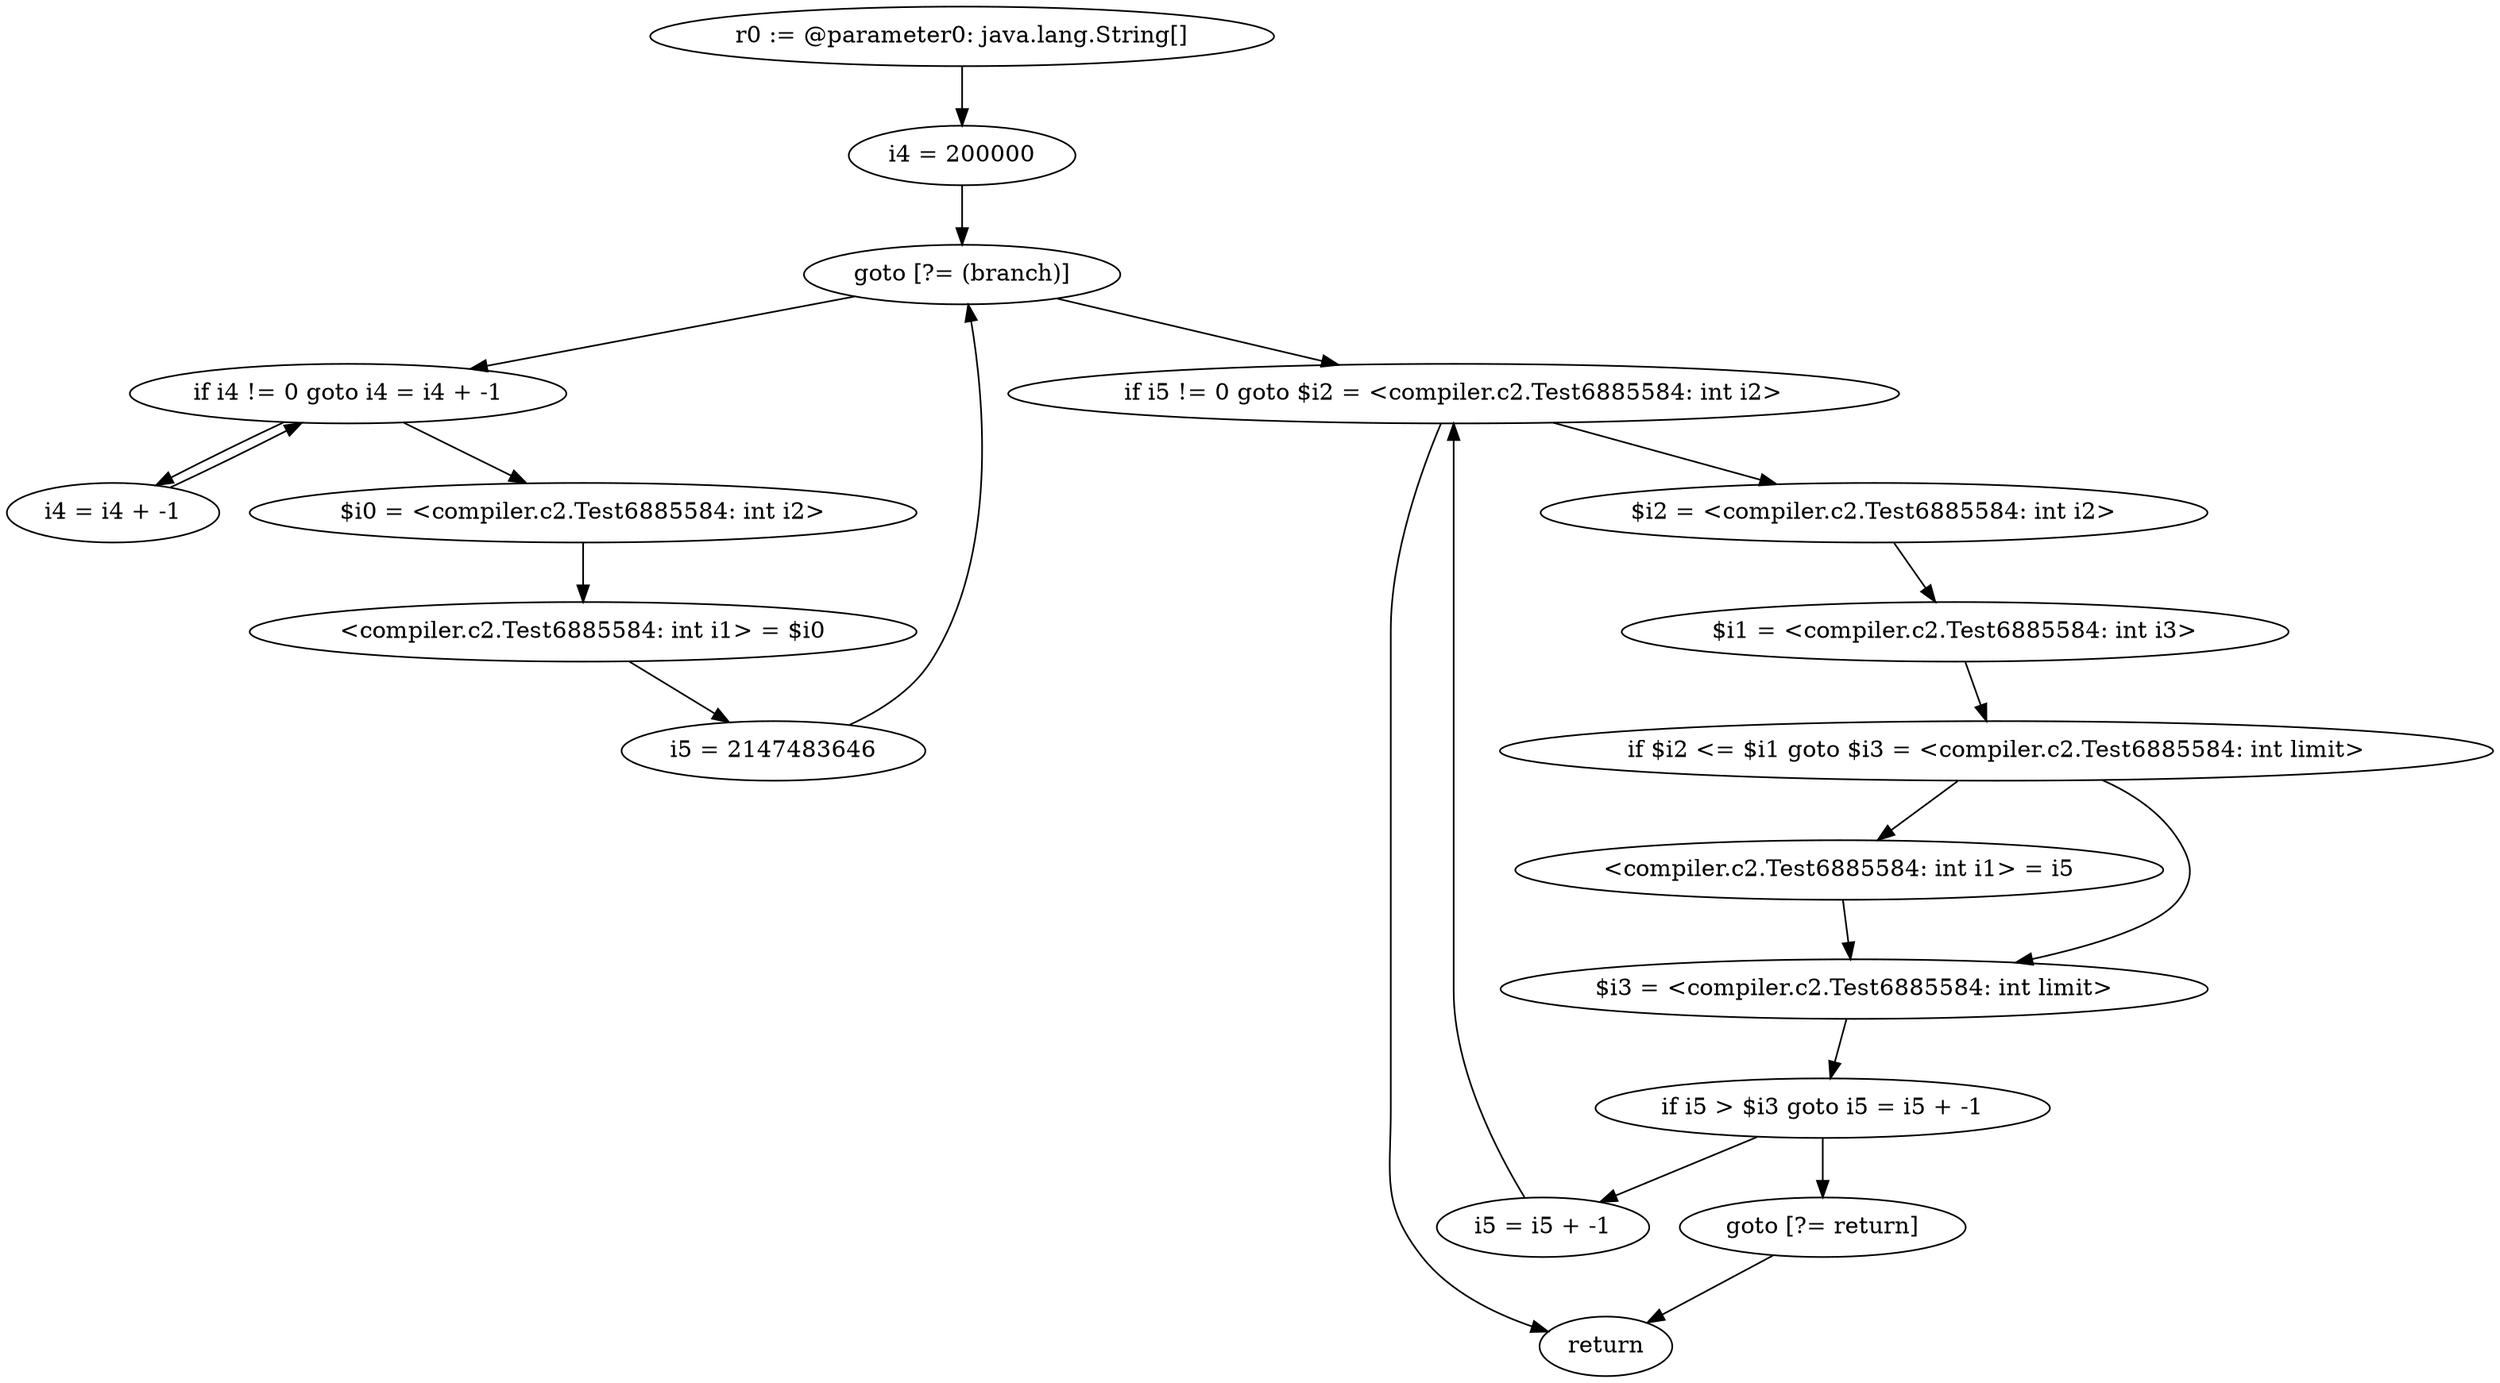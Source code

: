 digraph "unitGraph" {
    "r0 := @parameter0: java.lang.String[]"
    "i4 = 200000"
    "goto [?= (branch)]"
    "i4 = i4 + -1"
    "if i4 != 0 goto i4 = i4 + -1"
    "$i0 = <compiler.c2.Test6885584: int i2>"
    "<compiler.c2.Test6885584: int i1> = $i0"
    "i5 = 2147483646"
    "$i2 = <compiler.c2.Test6885584: int i2>"
    "$i1 = <compiler.c2.Test6885584: int i3>"
    "if $i2 <= $i1 goto $i3 = <compiler.c2.Test6885584: int limit>"
    "<compiler.c2.Test6885584: int i1> = i5"
    "$i3 = <compiler.c2.Test6885584: int limit>"
    "if i5 > $i3 goto i5 = i5 + -1"
    "goto [?= return]"
    "i5 = i5 + -1"
    "if i5 != 0 goto $i2 = <compiler.c2.Test6885584: int i2>"
    "return"
    "r0 := @parameter0: java.lang.String[]"->"i4 = 200000";
    "i4 = 200000"->"goto [?= (branch)]";
    "goto [?= (branch)]"->"if i4 != 0 goto i4 = i4 + -1";
    "i4 = i4 + -1"->"if i4 != 0 goto i4 = i4 + -1";
    "if i4 != 0 goto i4 = i4 + -1"->"$i0 = <compiler.c2.Test6885584: int i2>";
    "if i4 != 0 goto i4 = i4 + -1"->"i4 = i4 + -1";
    "$i0 = <compiler.c2.Test6885584: int i2>"->"<compiler.c2.Test6885584: int i1> = $i0";
    "<compiler.c2.Test6885584: int i1> = $i0"->"i5 = 2147483646";
    "i5 = 2147483646"->"goto [?= (branch)]";
    "goto [?= (branch)]"->"if i5 != 0 goto $i2 = <compiler.c2.Test6885584: int i2>";
    "$i2 = <compiler.c2.Test6885584: int i2>"->"$i1 = <compiler.c2.Test6885584: int i3>";
    "$i1 = <compiler.c2.Test6885584: int i3>"->"if $i2 <= $i1 goto $i3 = <compiler.c2.Test6885584: int limit>";
    "if $i2 <= $i1 goto $i3 = <compiler.c2.Test6885584: int limit>"->"<compiler.c2.Test6885584: int i1> = i5";
    "if $i2 <= $i1 goto $i3 = <compiler.c2.Test6885584: int limit>"->"$i3 = <compiler.c2.Test6885584: int limit>";
    "<compiler.c2.Test6885584: int i1> = i5"->"$i3 = <compiler.c2.Test6885584: int limit>";
    "$i3 = <compiler.c2.Test6885584: int limit>"->"if i5 > $i3 goto i5 = i5 + -1";
    "if i5 > $i3 goto i5 = i5 + -1"->"goto [?= return]";
    "if i5 > $i3 goto i5 = i5 + -1"->"i5 = i5 + -1";
    "goto [?= return]"->"return";
    "i5 = i5 + -1"->"if i5 != 0 goto $i2 = <compiler.c2.Test6885584: int i2>";
    "if i5 != 0 goto $i2 = <compiler.c2.Test6885584: int i2>"->"return";
    "if i5 != 0 goto $i2 = <compiler.c2.Test6885584: int i2>"->"$i2 = <compiler.c2.Test6885584: int i2>";
}
